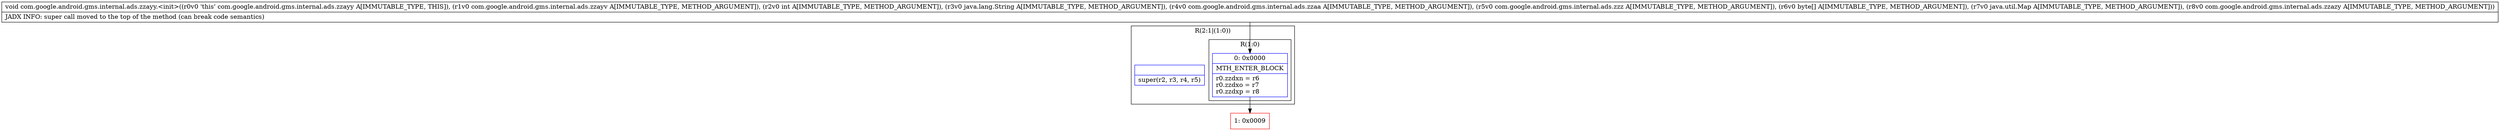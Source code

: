 digraph "CFG forcom.google.android.gms.internal.ads.zzayy.\<init\>(Lcom\/google\/android\/gms\/internal\/ads\/zzayv;ILjava\/lang\/String;Lcom\/google\/android\/gms\/internal\/ads\/zzaa;Lcom\/google\/android\/gms\/internal\/ads\/zzz;[BLjava\/util\/Map;Lcom\/google\/android\/gms\/internal\/ads\/zzazy;)V" {
subgraph cluster_Region_1964733668 {
label = "R(2:1|(1:0))";
node [shape=record,color=blue];
Node_InsnContainer_1730088308 [shape=record,label="{|super(r2, r3, r4, r5)\l}"];
subgraph cluster_Region_2062606819 {
label = "R(1:0)";
node [shape=record,color=blue];
Node_0 [shape=record,label="{0\:\ 0x0000|MTH_ENTER_BLOCK\l|r0.zzdxn = r6\lr0.zzdxo = r7\lr0.zzdxp = r8\l}"];
}
}
Node_1 [shape=record,color=red,label="{1\:\ 0x0009}"];
MethodNode[shape=record,label="{void com.google.android.gms.internal.ads.zzayy.\<init\>((r0v0 'this' com.google.android.gms.internal.ads.zzayy A[IMMUTABLE_TYPE, THIS]), (r1v0 com.google.android.gms.internal.ads.zzayv A[IMMUTABLE_TYPE, METHOD_ARGUMENT]), (r2v0 int A[IMMUTABLE_TYPE, METHOD_ARGUMENT]), (r3v0 java.lang.String A[IMMUTABLE_TYPE, METHOD_ARGUMENT]), (r4v0 com.google.android.gms.internal.ads.zzaa A[IMMUTABLE_TYPE, METHOD_ARGUMENT]), (r5v0 com.google.android.gms.internal.ads.zzz A[IMMUTABLE_TYPE, METHOD_ARGUMENT]), (r6v0 byte[] A[IMMUTABLE_TYPE, METHOD_ARGUMENT]), (r7v0 java.util.Map A[IMMUTABLE_TYPE, METHOD_ARGUMENT]), (r8v0 com.google.android.gms.internal.ads.zzazy A[IMMUTABLE_TYPE, METHOD_ARGUMENT]))  | JADX INFO: super call moved to the top of the method (can break code semantics)\l}"];
MethodNode -> Node_0;
Node_0 -> Node_1;
}

